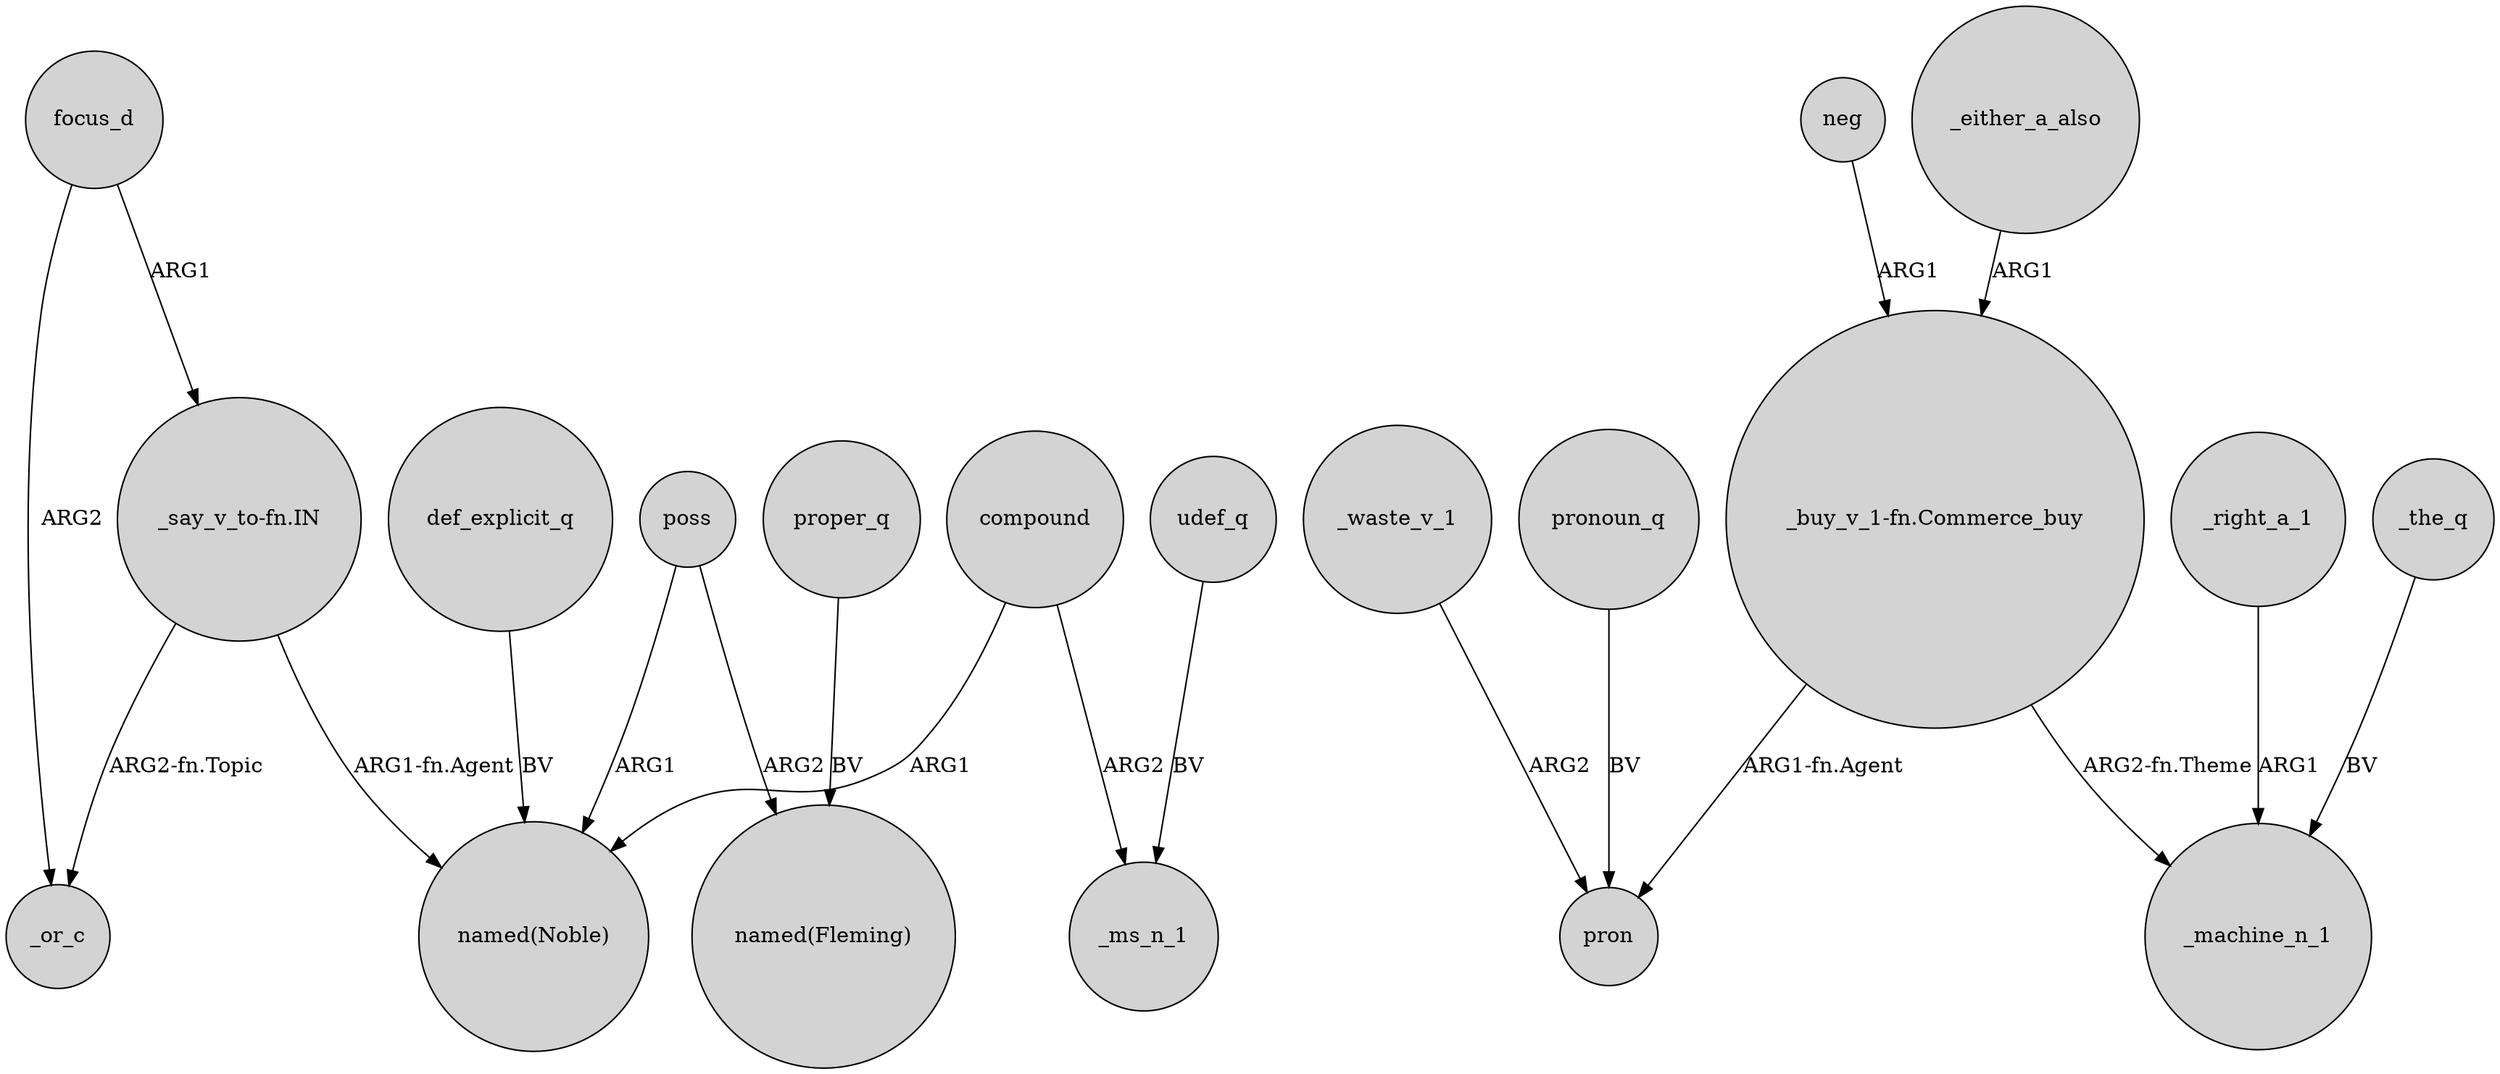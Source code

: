 digraph {
	node [shape=circle style=filled]
	"_say_v_to-fn.IN" -> _or_c [label="ARG2-fn.Topic"]
	_right_a_1 -> _machine_n_1 [label=ARG1]
	"_buy_v_1-fn.Commerce_buy" -> pron [label="ARG1-fn.Agent"]
	poss -> "named(Noble)" [label=ARG1]
	_waste_v_1 -> pron [label=ARG2]
	def_explicit_q -> "named(Noble)" [label=BV]
	compound -> _ms_n_1 [label=ARG2]
	neg -> "_buy_v_1-fn.Commerce_buy" [label=ARG1]
	pronoun_q -> pron [label=BV]
	"_buy_v_1-fn.Commerce_buy" -> _machine_n_1 [label="ARG2-fn.Theme"]
	_the_q -> _machine_n_1 [label=BV]
	udef_q -> _ms_n_1 [label=BV]
	proper_q -> "named(Fleming)" [label=BV]
	poss -> "named(Fleming)" [label=ARG2]
	"_say_v_to-fn.IN" -> "named(Noble)" [label="ARG1-fn.Agent"]
	_either_a_also -> "_buy_v_1-fn.Commerce_buy" [label=ARG1]
	focus_d -> _or_c [label=ARG2]
	compound -> "named(Noble)" [label=ARG1]
	focus_d -> "_say_v_to-fn.IN" [label=ARG1]
}
